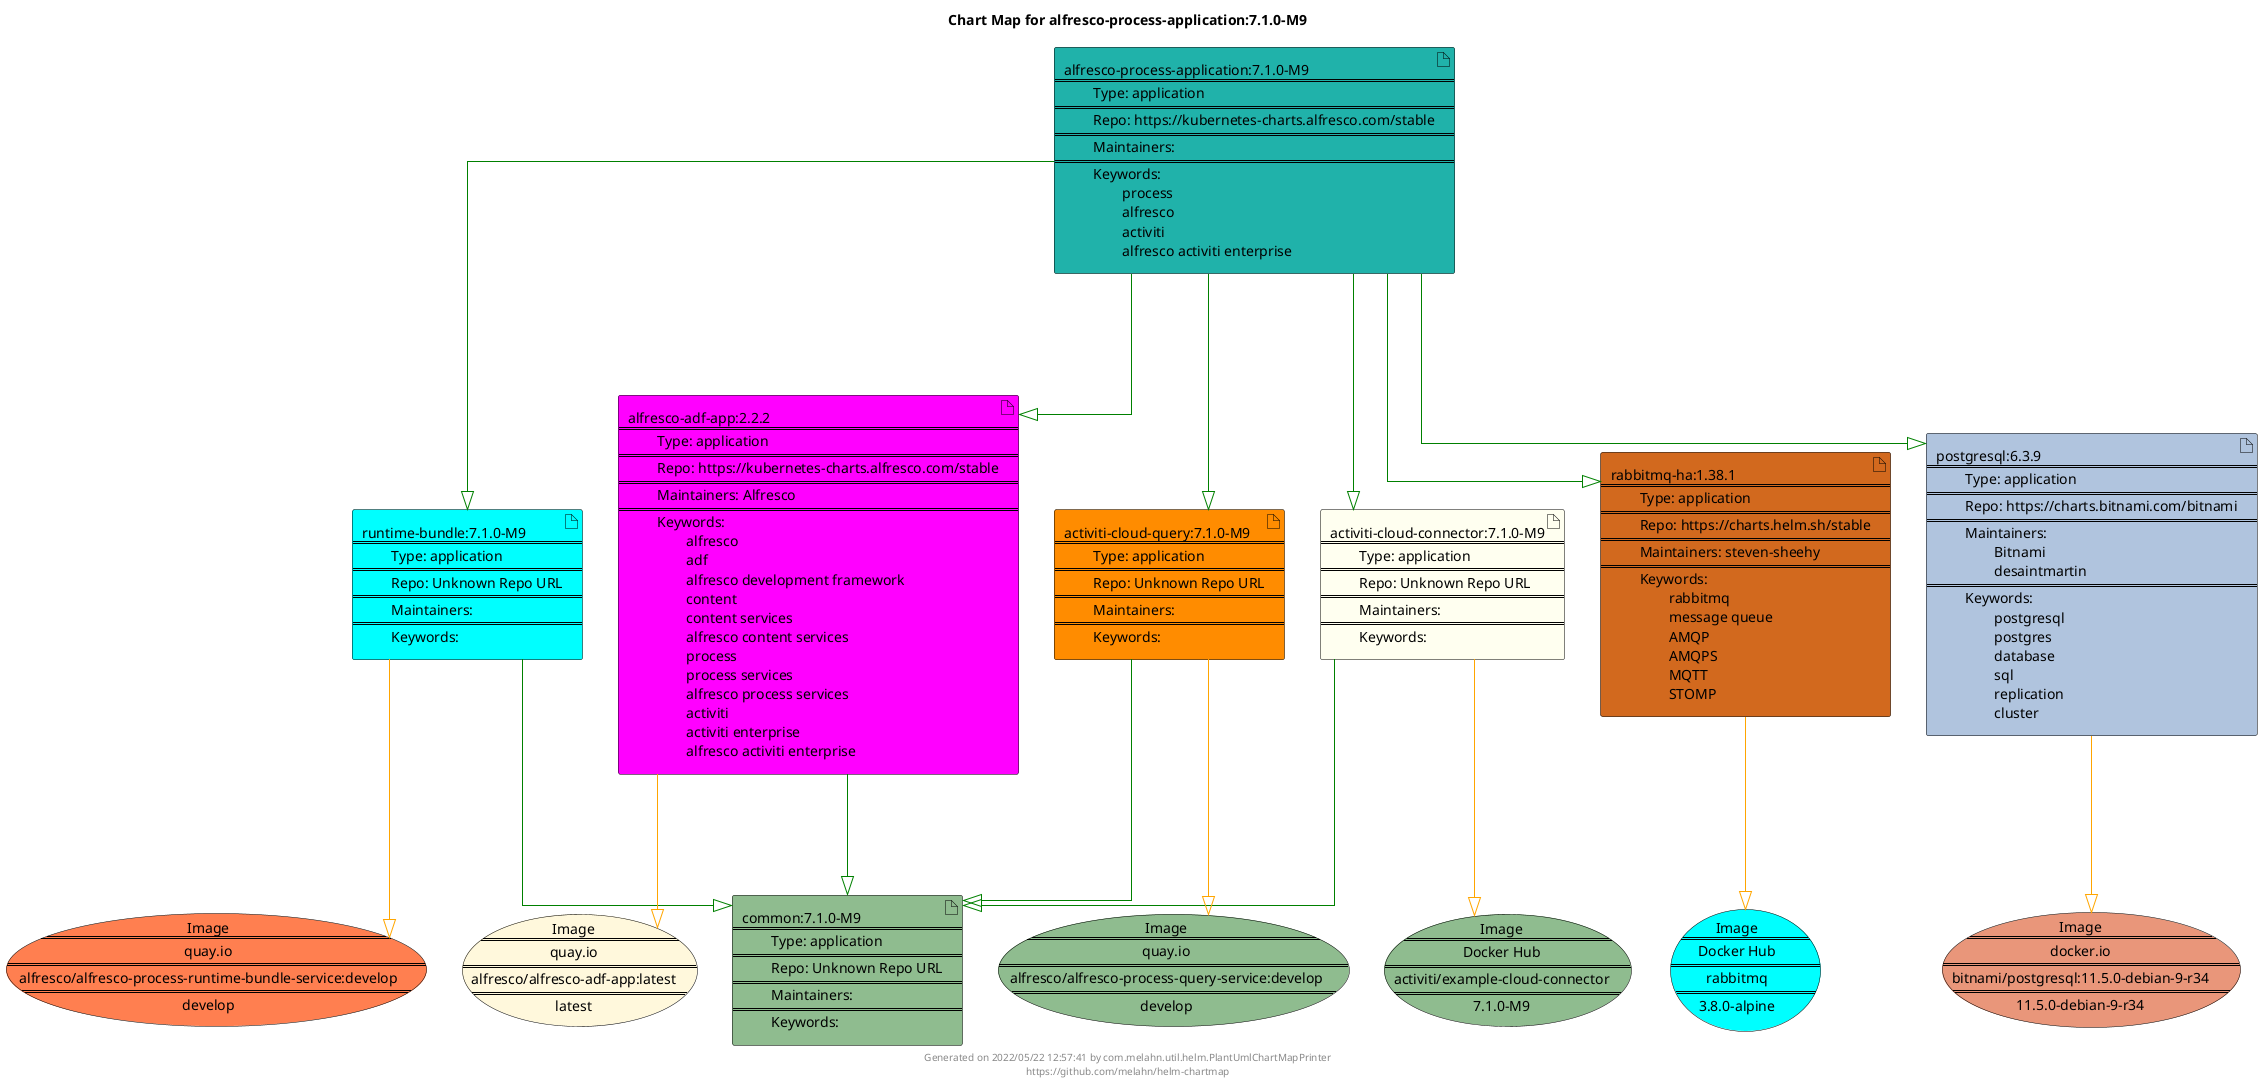 @startuml
skinparam linetype ortho
skinparam backgroundColor white
skinparam usecaseBorderColor black
skinparam usecaseArrowColor LightSlateGray
skinparam artifactBorderColor black
skinparam artifactArrowColor LightSlateGray

title Chart Map for alfresco-process-application:7.1.0-M9

'There are 8 referenced Helm Charts
artifact "runtime-bundle:7.1.0-M9\n====\n\tType: application\n====\n\tRepo: Unknown Repo URL\n====\n\tMaintainers: \n====\n\tKeywords: " as runtime_bundle_7_1_0_M9 #Cyan
artifact "alfresco-adf-app:2.2.2\n====\n\tType: application\n====\n\tRepo: https://kubernetes-charts.alfresco.com/stable\n====\n\tMaintainers: Alfresco\n====\n\tKeywords: \n\t\talfresco\n\t\tadf\n\t\talfresco development framework\n\t\tcontent\n\t\tcontent services\n\t\talfresco content services\n\t\tprocess\n\t\tprocess services\n\t\talfresco process services\n\t\tactiviti\n\t\tactiviti enterprise\n\t\talfresco activiti enterprise" as alfresco_adf_app_2_2_2 #Fuchsia
artifact "rabbitmq-ha:1.38.1\n====\n\tType: application\n====\n\tRepo: https://charts.helm.sh/stable\n====\n\tMaintainers: steven-sheehy\n====\n\tKeywords: \n\t\trabbitmq\n\t\tmessage queue\n\t\tAMQP\n\t\tAMQPS\n\t\tMQTT\n\t\tSTOMP" as rabbitmq_ha_1_38_1 #Chocolate
artifact "alfresco-process-application:7.1.0-M9\n====\n\tType: application\n====\n\tRepo: https://kubernetes-charts.alfresco.com/stable\n====\n\tMaintainers: \n====\n\tKeywords: \n\t\tprocess\n\t\talfresco\n\t\tactiviti\n\t\talfresco activiti enterprise" as alfresco_process_application_7_1_0_M9 #LightSeaGreen
artifact "activiti-cloud-query:7.1.0-M9\n====\n\tType: application\n====\n\tRepo: Unknown Repo URL\n====\n\tMaintainers: \n====\n\tKeywords: " as activiti_cloud_query_7_1_0_M9 #Darkorange
artifact "postgresql:6.3.9\n====\n\tType: application\n====\n\tRepo: https://charts.bitnami.com/bitnami\n====\n\tMaintainers: \n\t\tBitnami\n\t\tdesaintmartin\n====\n\tKeywords: \n\t\tpostgresql\n\t\tpostgres\n\t\tdatabase\n\t\tsql\n\t\treplication\n\t\tcluster" as postgresql_6_3_9 #LightSteelBlue
artifact "activiti-cloud-connector:7.1.0-M9\n====\n\tType: application\n====\n\tRepo: Unknown Repo URL\n====\n\tMaintainers: \n====\n\tKeywords: " as activiti_cloud_connector_7_1_0_M9 #Ivory
artifact "common:7.1.0-M9\n====\n\tType: application\n====\n\tRepo: Unknown Repo URL\n====\n\tMaintainers: \n====\n\tKeywords: " as common_7_1_0_M9 #DarkSeaGreen

'There are 6 referenced Docker Images
usecase "Image\n====\nDocker Hub\n====\nactiviti/example-cloud-connector\n====\n7.1.0-M9" as activiti_example_cloud_connector_7_1_0_M9 #DarkSeaGreen
usecase "Image\n====\nquay.io\n====\nalfresco/alfresco-adf-app:latest\n====\nlatest" as quay_io_alfresco_alfresco_adf_app_latest #Cornsilk
usecase "Image\n====\ndocker.io\n====\nbitnami/postgresql:11.5.0-debian-9-r34\n====\n11.5.0-debian-9-r34" as docker_io_bitnami_postgresql_11_5_0_debian_9_r34 #DarkSalmon
usecase "Image\n====\nquay.io\n====\nalfresco/alfresco-process-runtime-bundle-service:develop\n====\ndevelop" as quay_io_alfresco_alfresco_process_runtime_bundle_service_develop #Coral
usecase "Image\n====\nquay.io\n====\nalfresco/alfresco-process-query-service:develop\n====\ndevelop" as quay_io_alfresco_alfresco_process_query_service_develop #DarkSeaGreen
usecase "Image\n====\nDocker Hub\n====\nrabbitmq\n====\n3.8.0-alpine" as rabbitmq_3_8_0_alpine #Aqua

'Chart Dependencies
alfresco_process_application_7_1_0_M9--[#green]-|>alfresco_adf_app_2_2_2
alfresco_adf_app_2_2_2--[#green]-|>common_7_1_0_M9
alfresco_process_application_7_1_0_M9--[#green]-|>activiti_cloud_query_7_1_0_M9
activiti_cloud_query_7_1_0_M9--[#green]-|>common_7_1_0_M9
alfresco_process_application_7_1_0_M9--[#green]-|>activiti_cloud_connector_7_1_0_M9
activiti_cloud_connector_7_1_0_M9--[#green]-|>common_7_1_0_M9
alfresco_process_application_7_1_0_M9--[#green]-|>postgresql_6_3_9
alfresco_process_application_7_1_0_M9--[#green]-|>runtime_bundle_7_1_0_M9
runtime_bundle_7_1_0_M9--[#green]-|>common_7_1_0_M9
alfresco_process_application_7_1_0_M9--[#green]-|>rabbitmq_ha_1_38_1
runtime_bundle_7_1_0_M9--[#orange]-|>quay_io_alfresco_alfresco_process_runtime_bundle_service_develop
alfresco_adf_app_2_2_2--[#orange]-|>quay_io_alfresco_alfresco_adf_app_latest
rabbitmq_ha_1_38_1--[#orange]-|>rabbitmq_3_8_0_alpine
activiti_cloud_query_7_1_0_M9--[#orange]-|>quay_io_alfresco_alfresco_process_query_service_develop
postgresql_6_3_9--[#orange]-|>docker_io_bitnami_postgresql_11_5_0_debian_9_r34
activiti_cloud_connector_7_1_0_M9--[#orange]-|>activiti_example_cloud_connector_7_1_0_M9

center footer Generated on 2022/05/22 12:57:41 by com.melahn.util.helm.PlantUmlChartMapPrinter\nhttps://github.com/melahn/helm-chartmap
@enduml
